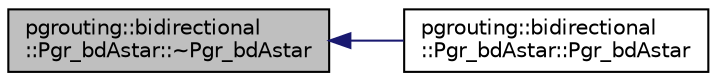 digraph "pgrouting::bidirectional::Pgr_bdAstar::~Pgr_bdAstar"
{
  edge [fontname="Helvetica",fontsize="10",labelfontname="Helvetica",labelfontsize="10"];
  node [fontname="Helvetica",fontsize="10",shape=record];
  rankdir="LR";
  Node4 [label="pgrouting::bidirectional\l::Pgr_bdAstar::~Pgr_bdAstar",height=0.2,width=0.4,color="black", fillcolor="grey75", style="filled", fontcolor="black"];
  Node4 -> Node5 [dir="back",color="midnightblue",fontsize="10",style="solid",fontname="Helvetica"];
  Node5 [label="pgrouting::bidirectional\l::Pgr_bdAstar::Pgr_bdAstar",height=0.2,width=0.4,color="black", fillcolor="white", style="filled",URL="$classpgrouting_1_1bidirectional_1_1Pgr__bdAstar.html#adff9c8a46ba0b4ab8643adcf3aba6c4f"];
}
